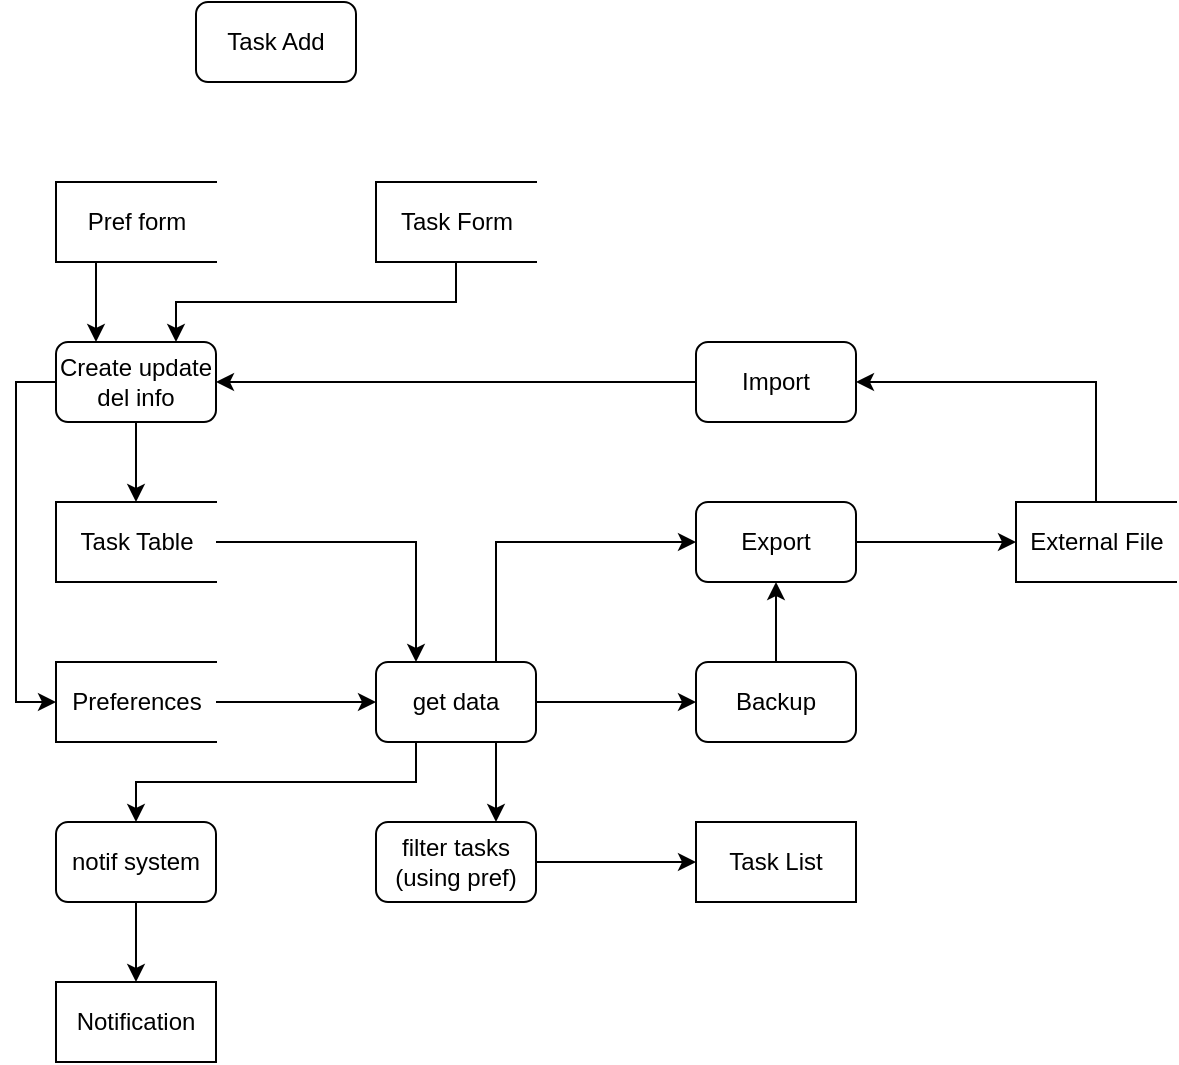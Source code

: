 <mxfile version="13.7.3" type="device"><diagram id="KZTr47p-rLABjT9f-_iP" name="LVL 0 DFD"><mxGraphModel dx="1086" dy="806" grid="1" gridSize="10" guides="1" tooltips="1" connect="1" arrows="1" fold="1" page="1" pageScale="1" pageWidth="1169" pageHeight="827" math="0" shadow="0"><root><mxCell id="0"/><mxCell id="1" parent="0"/><mxCell id="02J-jn5iGB4mwU578FM8-1" value="Task List" style="rounded=0;whiteSpace=wrap;html=1;" vertex="1" parent="1"><mxGeometry x="520" y="520" width="80" height="40" as="geometry"/></mxCell><mxCell id="02J-jn5iGB4mwU578FM8-17" style="edgeStyle=orthogonalEdgeStyle;rounded=0;orthogonalLoop=1;jettySize=auto;html=1;" edge="1" parent="1" source="02J-jn5iGB4mwU578FM8-4" target="02J-jn5iGB4mwU578FM8-16"><mxGeometry relative="1" as="geometry"><Array as="points"/></mxGeometry></mxCell><mxCell id="02J-jn5iGB4mwU578FM8-4" value="Preferences" style="html=1;dashed=0;whitespace=wrap;shape=partialRectangle;right=0;" vertex="1" parent="1"><mxGeometry x="200" y="440" width="80" height="40" as="geometry"/></mxCell><mxCell id="02J-jn5iGB4mwU578FM8-18" style="edgeStyle=orthogonalEdgeStyle;rounded=0;orthogonalLoop=1;jettySize=auto;html=1;" edge="1" parent="1" source="02J-jn5iGB4mwU578FM8-5" target="02J-jn5iGB4mwU578FM8-16"><mxGeometry relative="1" as="geometry"><Array as="points"><mxPoint x="380" y="380"/></Array></mxGeometry></mxCell><mxCell id="02J-jn5iGB4mwU578FM8-5" value="Task Table" style="html=1;dashed=0;whitespace=wrap;shape=partialRectangle;right=0;" vertex="1" parent="1"><mxGeometry x="200" y="360" width="80" height="40" as="geometry"/></mxCell><mxCell id="02J-jn5iGB4mwU578FM8-15" style="edgeStyle=orthogonalEdgeStyle;rounded=0;orthogonalLoop=1;jettySize=auto;html=1;" edge="1" parent="1" source="02J-jn5iGB4mwU578FM8-6" target="02J-jn5iGB4mwU578FM8-9"><mxGeometry relative="1" as="geometry"><Array as="points"><mxPoint x="720" y="300"/></Array></mxGeometry></mxCell><mxCell id="02J-jn5iGB4mwU578FM8-6" value="External File" style="html=1;dashed=0;whitespace=wrap;shape=partialRectangle;right=0;" vertex="1" parent="1"><mxGeometry x="680" y="360" width="80" height="40" as="geometry"/></mxCell><mxCell id="02J-jn5iGB4mwU578FM8-14" style="edgeStyle=orthogonalEdgeStyle;rounded=0;orthogonalLoop=1;jettySize=auto;html=1;" edge="1" parent="1" source="02J-jn5iGB4mwU578FM8-7" target="02J-jn5iGB4mwU578FM8-6"><mxGeometry relative="1" as="geometry"/></mxCell><mxCell id="02J-jn5iGB4mwU578FM8-7" value="Export" style="rounded=1;whiteSpace=wrap;html=1;" vertex="1" parent="1"><mxGeometry x="520" y="360" width="80" height="40" as="geometry"/></mxCell><mxCell id="02J-jn5iGB4mwU578FM8-13" style="edgeStyle=orthogonalEdgeStyle;rounded=0;orthogonalLoop=1;jettySize=auto;html=1;entryX=0.5;entryY=1;entryDx=0;entryDy=0;" edge="1" parent="1" source="02J-jn5iGB4mwU578FM8-8" target="02J-jn5iGB4mwU578FM8-7"><mxGeometry relative="1" as="geometry"/></mxCell><mxCell id="02J-jn5iGB4mwU578FM8-8" value="Backup" style="rounded=1;whiteSpace=wrap;html=1;" vertex="1" parent="1"><mxGeometry x="520" y="440" width="80" height="40" as="geometry"/></mxCell><mxCell id="02J-jn5iGB4mwU578FM8-24" style="edgeStyle=orthogonalEdgeStyle;rounded=0;orthogonalLoop=1;jettySize=auto;html=1;entryX=1;entryY=0.5;entryDx=0;entryDy=0;" edge="1" parent="1" source="02J-jn5iGB4mwU578FM8-9" target="02J-jn5iGB4mwU578FM8-21"><mxGeometry relative="1" as="geometry"/></mxCell><mxCell id="02J-jn5iGB4mwU578FM8-9" value="Import" style="rounded=1;whiteSpace=wrap;html=1;" vertex="1" parent="1"><mxGeometry x="520" y="280" width="80" height="40" as="geometry"/></mxCell><mxCell id="02J-jn5iGB4mwU578FM8-19" style="edgeStyle=orthogonalEdgeStyle;rounded=0;orthogonalLoop=1;jettySize=auto;html=1;" edge="1" parent="1" source="02J-jn5iGB4mwU578FM8-16" target="02J-jn5iGB4mwU578FM8-7"><mxGeometry relative="1" as="geometry"><Array as="points"><mxPoint x="420" y="380"/></Array></mxGeometry></mxCell><mxCell id="02J-jn5iGB4mwU578FM8-20" style="edgeStyle=orthogonalEdgeStyle;rounded=0;orthogonalLoop=1;jettySize=auto;html=1;" edge="1" parent="1" source="02J-jn5iGB4mwU578FM8-16" target="02J-jn5iGB4mwU578FM8-8"><mxGeometry relative="1" as="geometry"><Array as="points"><mxPoint x="420" y="460"/></Array></mxGeometry></mxCell><mxCell id="02J-jn5iGB4mwU578FM8-26" style="edgeStyle=orthogonalEdgeStyle;rounded=0;orthogonalLoop=1;jettySize=auto;html=1;" edge="1" parent="1" source="02J-jn5iGB4mwU578FM8-16" target="02J-jn5iGB4mwU578FM8-25"><mxGeometry relative="1" as="geometry"><Array as="points"><mxPoint x="420" y="500"/><mxPoint x="420" y="500"/></Array></mxGeometry></mxCell><mxCell id="02J-jn5iGB4mwU578FM8-42" style="edgeStyle=orthogonalEdgeStyle;rounded=0;orthogonalLoop=1;jettySize=auto;html=1;" edge="1" parent="1" source="02J-jn5iGB4mwU578FM8-16" target="02J-jn5iGB4mwU578FM8-30"><mxGeometry relative="1" as="geometry"><Array as="points"><mxPoint x="380" y="500"/><mxPoint x="240" y="500"/></Array></mxGeometry></mxCell><mxCell id="02J-jn5iGB4mwU578FM8-16" value="get data" style="rounded=1;whiteSpace=wrap;html=1;" vertex="1" parent="1"><mxGeometry x="360" y="440" width="80" height="40" as="geometry"/></mxCell><mxCell id="02J-jn5iGB4mwU578FM8-22" style="edgeStyle=orthogonalEdgeStyle;rounded=0;orthogonalLoop=1;jettySize=auto;html=1;" edge="1" parent="1" source="02J-jn5iGB4mwU578FM8-21" target="02J-jn5iGB4mwU578FM8-4"><mxGeometry relative="1" as="geometry"><Array as="points"><mxPoint x="180" y="300"/><mxPoint x="180" y="460"/></Array></mxGeometry></mxCell><mxCell id="02J-jn5iGB4mwU578FM8-23" style="edgeStyle=orthogonalEdgeStyle;rounded=0;orthogonalLoop=1;jettySize=auto;html=1;" edge="1" parent="1" source="02J-jn5iGB4mwU578FM8-21" target="02J-jn5iGB4mwU578FM8-5"><mxGeometry relative="1" as="geometry"/></mxCell><mxCell id="02J-jn5iGB4mwU578FM8-21" value="Create update del info" style="rounded=1;whiteSpace=wrap;html=1;" vertex="1" parent="1"><mxGeometry x="200" y="280" width="80" height="40" as="geometry"/></mxCell><mxCell id="02J-jn5iGB4mwU578FM8-27" style="edgeStyle=orthogonalEdgeStyle;rounded=0;orthogonalLoop=1;jettySize=auto;html=1;" edge="1" parent="1" source="02J-jn5iGB4mwU578FM8-25" target="02J-jn5iGB4mwU578FM8-1"><mxGeometry relative="1" as="geometry"/></mxCell><mxCell id="02J-jn5iGB4mwU578FM8-25" value="filter tasks (using pref)" style="rounded=1;whiteSpace=wrap;html=1;" vertex="1" parent="1"><mxGeometry x="360" y="520" width="80" height="40" as="geometry"/></mxCell><mxCell id="02J-jn5iGB4mwU578FM8-28" value="Notification" style="rounded=0;whiteSpace=wrap;html=1;" vertex="1" parent="1"><mxGeometry x="200" y="600" width="80" height="40" as="geometry"/></mxCell><mxCell id="02J-jn5iGB4mwU578FM8-32" style="edgeStyle=orthogonalEdgeStyle;rounded=0;orthogonalLoop=1;jettySize=auto;html=1;" edge="1" parent="1" source="02J-jn5iGB4mwU578FM8-30" target="02J-jn5iGB4mwU578FM8-28"><mxGeometry relative="1" as="geometry"/></mxCell><mxCell id="02J-jn5iGB4mwU578FM8-30" value="notif system" style="rounded=1;whiteSpace=wrap;html=1;" vertex="1" parent="1"><mxGeometry x="200" y="520" width="80" height="40" as="geometry"/></mxCell><mxCell id="02J-jn5iGB4mwU578FM8-35" value="Task Add" style="rounded=1;whiteSpace=wrap;html=1;" vertex="1" parent="1"><mxGeometry x="270" y="110" width="80" height="40" as="geometry"/></mxCell><mxCell id="02J-jn5iGB4mwU578FM8-46" style="edgeStyle=orthogonalEdgeStyle;rounded=0;orthogonalLoop=1;jettySize=auto;html=1;" edge="1" parent="1" source="02J-jn5iGB4mwU578FM8-38" target="02J-jn5iGB4mwU578FM8-21"><mxGeometry relative="1" as="geometry"><Array as="points"><mxPoint x="220" y="260"/><mxPoint x="220" y="260"/></Array></mxGeometry></mxCell><mxCell id="02J-jn5iGB4mwU578FM8-38" value="Pref form" style="html=1;dashed=0;whitespace=wrap;shape=partialRectangle;right=0;" vertex="1" parent="1"><mxGeometry x="200" y="200" width="80" height="40" as="geometry"/></mxCell><mxCell id="02J-jn5iGB4mwU578FM8-45" style="edgeStyle=orthogonalEdgeStyle;rounded=0;orthogonalLoop=1;jettySize=auto;html=1;" edge="1" parent="1" source="02J-jn5iGB4mwU578FM8-43" target="02J-jn5iGB4mwU578FM8-21"><mxGeometry relative="1" as="geometry"><Array as="points"><mxPoint x="400" y="260"/><mxPoint x="260" y="260"/></Array></mxGeometry></mxCell><mxCell id="02J-jn5iGB4mwU578FM8-43" value="Task Form" style="html=1;dashed=0;whitespace=wrap;shape=partialRectangle;right=0;" vertex="1" parent="1"><mxGeometry x="360" y="200" width="80" height="40" as="geometry"/></mxCell></root></mxGraphModel></diagram></mxfile>